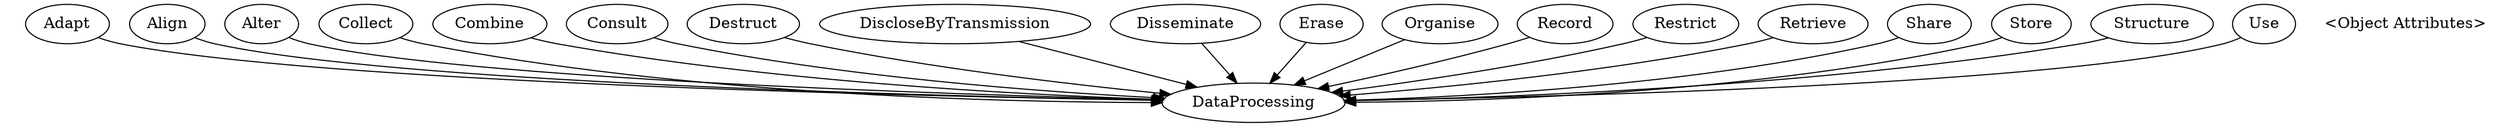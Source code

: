 strict digraph "process_onto" {
  node [shape=none]
  APC [label="",width=0,height=0];
  node [shape=ellipse]


  Adapt -> DataProcessing;
  Align -> DataProcessing;
  Alter -> DataProcessing;
  Collect -> DataProcessing;
  Combine -> DataProcessing;
  Consult -> DataProcessing;
  Destruct -> DataProcessing;
  DiscloseByTransmission -> DataProcessing;
  Disseminate -> DataProcessing;
  Erase -> DataProcessing;
  Organise -> DataProcessing;
  Record -> DataProcessing;
  Restrict -> DataProcessing;
  Retrieve -> DataProcessing;
  Share -> DataProcessing;
  Store -> DataProcessing;
  Structure -> DataProcessing;
  Use -> DataProcessing;
  { rank=same; }
  { rank=same; }
  { rank=same; }
  subgraph user_dag {
    subgraph ua_nodes {
      
    }
  }
  subgraph object_dag {
    subgraph oa_nodes {
      
    }
  }
  subgraph pc_nodes {
  }
  node [shape=none]
  "<Object Attributes>"
}
